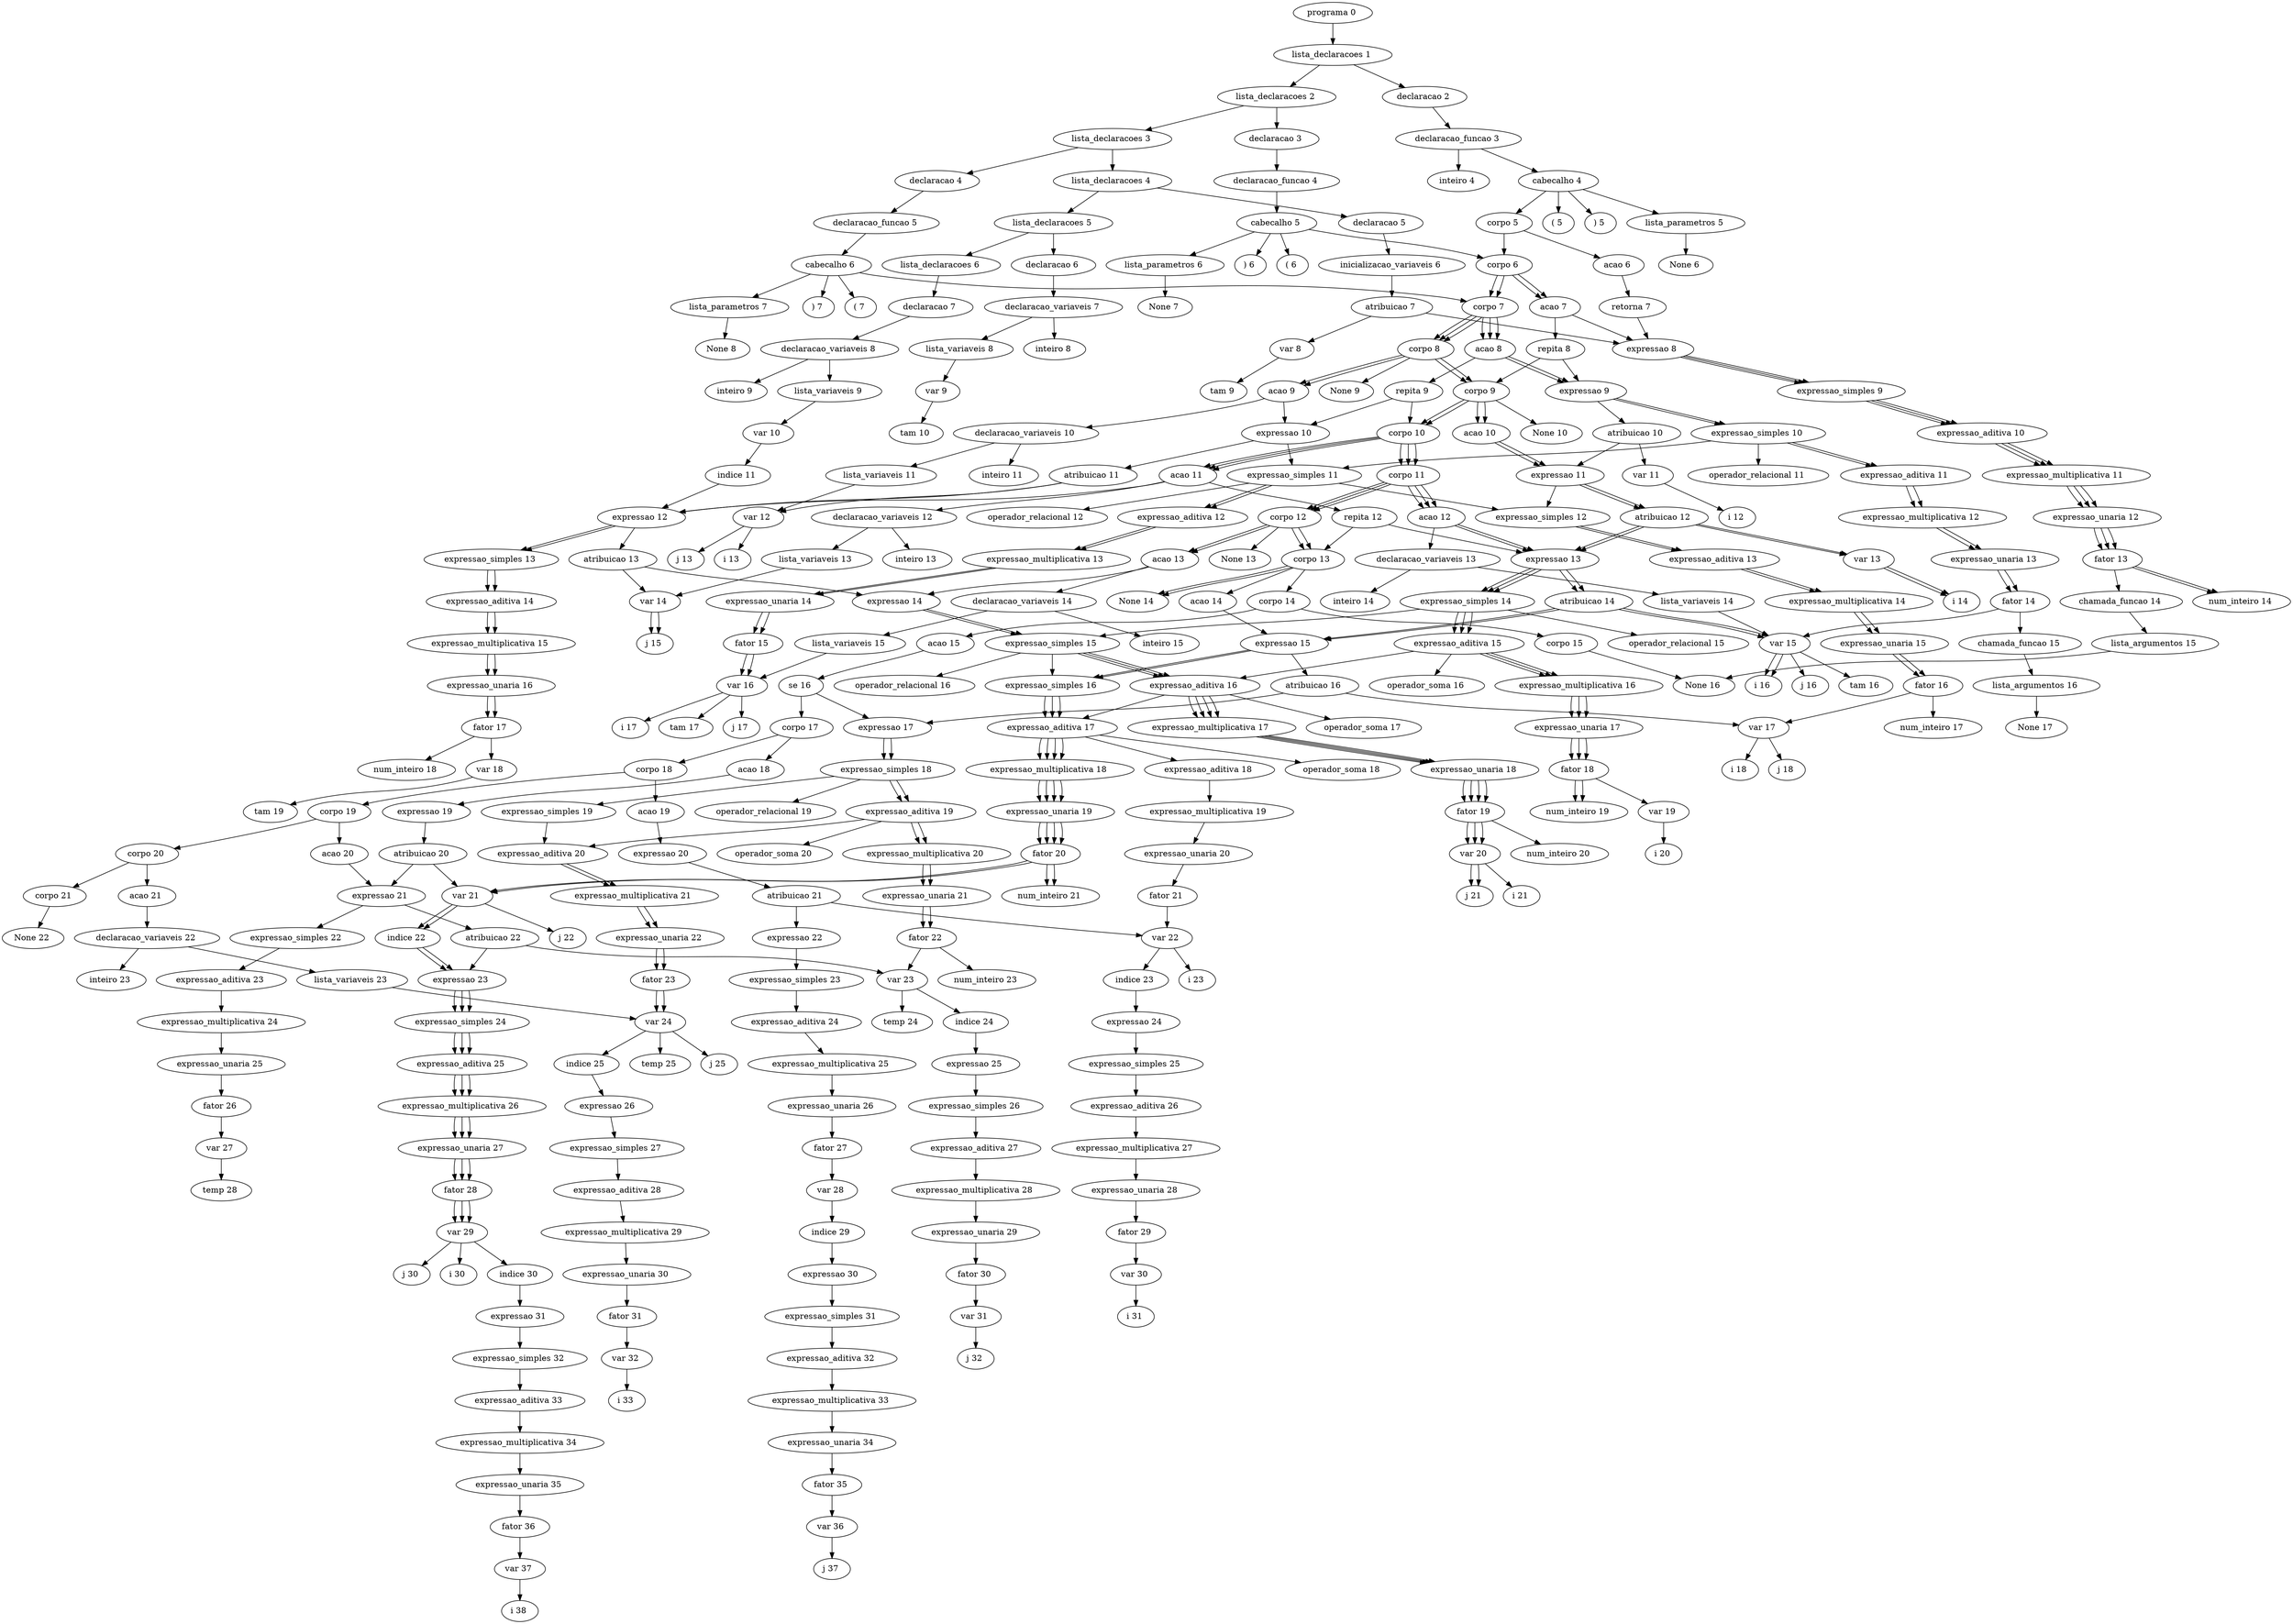 digraph G {
	"programa 0 " -> "lista_declaracoes 1 "
	"lista_declaracoes 1 " -> "lista_declaracoes 2 "
	"lista_declaracoes 2 " -> "lista_declaracoes 3 "
	"lista_declaracoes 3 " -> "lista_declaracoes 4 "
	"lista_declaracoes 4 " -> "lista_declaracoes 5 "
	"lista_declaracoes 5 " -> "lista_declaracoes 6 "
	"lista_declaracoes 6 " -> "declaracao 7 "
	"declaracao 7 " -> "declaracao_variaveis 8 "
	"declaracao_variaveis 8 " -> "inteiro 9 "
	"declaracao_variaveis 8 " -> "lista_variaveis 9 "
	"lista_variaveis 9 " -> "var 10 "
	"var 10 " -> "indice 11 "
	"indice 11 " -> "expressao 12 "
	"expressao 12 " -> "expressao_simples 13 "
	"expressao_simples 13 " -> "expressao_aditiva 14 "
	"expressao_aditiva 14 " -> "expressao_multiplicativa 15 "
	"expressao_multiplicativa 15 " -> "expressao_unaria 16 "
	"expressao_unaria 16 " -> "fator 17 "
	"fator 17 " -> "num_inteiro 18 "
	"lista_declaracoes 5 " -> "declaracao 6 "
	"declaracao 6 " -> "declaracao_variaveis 7 "
	"declaracao_variaveis 7 " -> "inteiro 8 "
	"declaracao_variaveis 7 " -> "lista_variaveis 8 "
	"lista_variaveis 8 " -> "var 9 "
	"var 9 " -> "tam 10 "
	"lista_declaracoes 4 " -> "declaracao 5 "
	"declaracao 5 " -> "inicializacao_variaveis 6 "
	"inicializacao_variaveis 6 " -> "atribuicao 7 "
	"atribuicao 7 " -> "var 8 "
	"var 8 " -> "tam 9 "
	"atribuicao 7 " -> "expressao 8 "
	"expressao 8 " -> "expressao_simples 9 "
	"expressao_simples 9 " -> "expressao_aditiva 10 "
	"expressao_aditiva 10 " -> "expressao_multiplicativa 11 "
	"expressao_multiplicativa 11 " -> "expressao_unaria 12 "
	"expressao_unaria 12 " -> "fator 13 "
	"fator 13 " -> "num_inteiro 14 "
	"lista_declaracoes 3 " -> "declaracao 4 "
	"declaracao 4 " -> "declaracao_funcao 5 "
	"declaracao_funcao 5 " -> "cabecalho 6 "
	"cabecalho 6 " -> "( 7 "
	"cabecalho 6 " -> "lista_parametros 7 "
	"lista_parametros 7 " -> "None 8 "
	"cabecalho 6 " -> ") 7 "
	"cabecalho 6 " -> "corpo 7 "
	"corpo 7 " -> "corpo 8 "
	"corpo 8 " -> "corpo 9 "
	"corpo 9 " -> "corpo 10 "
	"corpo 10 " -> "corpo 11 "
	"corpo 11 " -> "corpo 12 "
	"corpo 12 " -> "None 13 "
	"corpo 11 " -> "acao 12 "
	"acao 12 " -> "declaracao_variaveis 13 "
	"declaracao_variaveis 13 " -> "inteiro 14 "
	"declaracao_variaveis 13 " -> "lista_variaveis 14 "
	"lista_variaveis 14 " -> "var 15 "
	"var 15 " -> "i 16 "
	"corpo 10 " -> "acao 11 "
	"acao 11 " -> "declaracao_variaveis 12 "
	"declaracao_variaveis 12 " -> "inteiro 13 "
	"declaracao_variaveis 12 " -> "lista_variaveis 13 "
	"lista_variaveis 13 " -> "var 14 "
	"var 14 " -> "j 15 "
	"corpo 9 " -> "acao 10 "
	"acao 10 " -> "expressao 11 "
	"expressao 11 " -> "atribuicao 12 "
	"atribuicao 12 " -> "var 13 "
	"var 13 " -> "i 14 "
	"atribuicao 12 " -> "expressao 13 "
	"expressao 13 " -> "expressao_simples 14 "
	"expressao_simples 14 " -> "expressao_aditiva 15 "
	"expressao_aditiva 15 " -> "expressao_multiplicativa 16 "
	"expressao_multiplicativa 16 " -> "expressao_unaria 17 "
	"expressao_unaria 17 " -> "fator 18 "
	"fator 18 " -> "num_inteiro 19 "
	"corpo 8 " -> "acao 9 "
	"acao 9 " -> "expressao 10 "
	"expressao 10 " -> "atribuicao 11 "
	"atribuicao 11 " -> "var 12 "
	"var 12 " -> "j 13 "
	"atribuicao 11 " -> "expressao 12 "
	"expressao 12 " -> "expressao_simples 13 "
	"expressao_simples 13 " -> "expressao_aditiva 14 "
	"expressao_aditiva 14 " -> "expressao_multiplicativa 15 "
	"expressao_multiplicativa 15 " -> "expressao_unaria 16 "
	"expressao_unaria 16 " -> "fator 17 "
	"fator 17 " -> "var 18 "
	"var 18 " -> "tam 19 "
	"corpo 7 " -> "acao 8 "
	"acao 8 " -> "repita 9 "
	"repita 9 " -> "corpo 10 "
	"corpo 10 " -> "corpo 11 "
	"corpo 11 " -> "corpo 12 "
	"corpo 12 " -> "corpo 13 "
	"corpo 13 " -> "None 14 "
	"corpo 12 " -> "acao 13 "
	"acao 13 " -> "expressao 14 "
	"expressao 14 " -> "expressao_simples 15 "
	"expressao_simples 15 " -> "expressao_simples 16 "
	"expressao_simples 16 " -> "expressao_aditiva 17 "
	"expressao_aditiva 17 " -> "expressao_multiplicativa 18 "
	"expressao_multiplicativa 18 " -> "expressao_unaria 19 "
	"expressao_unaria 19 " -> "fator 20 "
	"fator 20 " -> "var 21 "
	"var 21 " -> "indice 22 "
	"indice 22 " -> "expressao 23 "
	"expressao 23 " -> "expressao_simples 24 "
	"expressao_simples 24 " -> "expressao_aditiva 25 "
	"expressao_aditiva 25 " -> "expressao_multiplicativa 26 "
	"expressao_multiplicativa 26 " -> "expressao_unaria 27 "
	"expressao_unaria 27 " -> "fator 28 "
	"fator 28 " -> "var 29 "
	"var 29 " -> "i 30 "
	"expressao_simples 15 " -> "operador_relacional 16 "
	"expressao_simples 15 " -> "expressao_aditiva 16 "
	"expressao_aditiva 16 " -> "expressao_multiplicativa 17 "
	"expressao_multiplicativa 17 " -> "expressao_unaria 18 "
	"expressao_unaria 18 " -> "fator 19 "
	"fator 19 " -> "var 20 "
	"var 20 " -> "j 21 "
	"corpo 11 " -> "acao 12 "
	"acao 12 " -> "expressao 13 "
	"expressao 13 " -> "atribuicao 14 "
	"atribuicao 14 " -> "var 15 "
	"var 15 " -> "i 16 "
	"atribuicao 14 " -> "expressao 15 "
	"expressao 15 " -> "expressao_simples 16 "
	"expressao_simples 16 " -> "expressao_aditiva 17 "
	"expressao_aditiva 17 " -> "expressao_aditiva 18 "
	"expressao_aditiva 18 " -> "expressao_multiplicativa 19 "
	"expressao_multiplicativa 19 " -> "expressao_unaria 20 "
	"expressao_unaria 20 " -> "fator 21 "
	"fator 21 " -> "var 22 "
	"var 22 " -> "i 23 "
	"expressao_aditiva 17 " -> "operador_soma 18 "
	"expressao_aditiva 17 " -> "expressao_multiplicativa 18 "
	"expressao_multiplicativa 18 " -> "expressao_unaria 19 "
	"expressao_unaria 19 " -> "fator 20 "
	"fator 20 " -> "num_inteiro 21 "
	"corpo 10 " -> "acao 11 "
	"acao 11 " -> "expressao 12 "
	"expressao 12 " -> "atribuicao 13 "
	"atribuicao 13 " -> "var 14 "
	"var 14 " -> "j 15 "
	"atribuicao 13 " -> "expressao 14 "
	"expressao 14 " -> "expressao_simples 15 "
	"expressao_simples 15 " -> "expressao_aditiva 16 "
	"expressao_aditiva 16 " -> "expressao_aditiva 17 "
	"expressao_aditiva 17 " -> "expressao_multiplicativa 18 "
	"expressao_multiplicativa 18 " -> "expressao_unaria 19 "
	"expressao_unaria 19 " -> "fator 20 "
	"fator 20 " -> "var 21 "
	"var 21 " -> "j 22 "
	"expressao_aditiva 16 " -> "operador_soma 17 "
	"expressao_aditiva 16 " -> "expressao_multiplicativa 17 "
	"expressao_multiplicativa 17 " -> "expressao_unaria 18 "
	"expressao_unaria 18 " -> "fator 19 "
	"fator 19 " -> "num_inteiro 20 "
	"repita 9 " -> "expressao 10 "
	"expressao 10 " -> "expressao_simples 11 "
	"expressao_simples 11 " -> "expressao_simples 12 "
	"expressao_simples 12 " -> "expressao_aditiva 13 "
	"expressao_aditiva 13 " -> "expressao_multiplicativa 14 "
	"expressao_multiplicativa 14 " -> "expressao_unaria 15 "
	"expressao_unaria 15 " -> "fator 16 "
	"fator 16 " -> "var 17 "
	"var 17 " -> "i 18 "
	"expressao_simples 11 " -> "operador_relacional 12 "
	"expressao_simples 11 " -> "expressao_aditiva 12 "
	"expressao_aditiva 12 " -> "expressao_multiplicativa 13 "
	"expressao_multiplicativa 13 " -> "expressao_unaria 14 "
	"expressao_unaria 14 " -> "fator 15 "
	"fator 15 " -> "var 16 "
	"var 16 " -> "tam 17 "
	"lista_declaracoes 2 " -> "declaracao 3 "
	"declaracao 3 " -> "declaracao_funcao 4 "
	"declaracao_funcao 4 " -> "cabecalho 5 "
	"cabecalho 5 " -> "( 6 "
	"cabecalho 5 " -> "lista_parametros 6 "
	"lista_parametros 6 " -> "None 7 "
	"cabecalho 5 " -> ") 6 "
	"cabecalho 5 " -> "corpo 6 "
	"corpo 6 " -> "corpo 7 "
	"corpo 7 " -> "corpo 8 "
	"corpo 8 " -> "corpo 9 "
	"corpo 9 " -> "None 10 "
	"corpo 8 " -> "acao 9 "
	"acao 9 " -> "declaracao_variaveis 10 "
	"declaracao_variaveis 10 " -> "inteiro 11 "
	"declaracao_variaveis 10 " -> "lista_variaveis 11 "
	"lista_variaveis 11 " -> "var 12 "
	"var 12 " -> "i 13 "
	"corpo 7 " -> "acao 8 "
	"acao 8 " -> "expressao 9 "
	"expressao 9 " -> "atribuicao 10 "
	"atribuicao 10 " -> "var 11 "
	"var 11 " -> "i 12 "
	"atribuicao 10 " -> "expressao 11 "
	"expressao 11 " -> "expressao_simples 12 "
	"expressao_simples 12 " -> "expressao_aditiva 13 "
	"expressao_aditiva 13 " -> "expressao_multiplicativa 14 "
	"expressao_multiplicativa 14 " -> "expressao_unaria 15 "
	"expressao_unaria 15 " -> "fator 16 "
	"fator 16 " -> "num_inteiro 17 "
	"corpo 6 " -> "acao 7 "
	"acao 7 " -> "repita 8 "
	"repita 8 " -> "corpo 9 "
	"corpo 9 " -> "corpo 10 "
	"corpo 10 " -> "corpo 11 "
	"corpo 11 " -> "corpo 12 "
	"corpo 12 " -> "corpo 13 "
	"corpo 13 " -> "None 14 "
	"corpo 12 " -> "acao 13 "
	"acao 13 " -> "declaracao_variaveis 14 "
	"declaracao_variaveis 14 " -> "inteiro 15 "
	"declaracao_variaveis 14 " -> "lista_variaveis 15 "
	"lista_variaveis 15 " -> "var 16 "
	"var 16 " -> "j 17 "
	"corpo 11 " -> "acao 12 "
	"acao 12 " -> "expressao 13 "
	"expressao 13 " -> "atribuicao 14 "
	"atribuicao 14 " -> "var 15 "
	"var 15 " -> "j 16 "
	"atribuicao 14 " -> "expressao 15 "
	"expressao 15 " -> "expressao_simples 16 "
	"expressao_simples 16 " -> "expressao_aditiva 17 "
	"expressao_aditiva 17 " -> "expressao_multiplicativa 18 "
	"expressao_multiplicativa 18 " -> "expressao_unaria 19 "
	"expressao_unaria 19 " -> "fator 20 "
	"fator 20 " -> "num_inteiro 21 "
	"corpo 10 " -> "acao 11 "
	"acao 11 " -> "repita 12 "
	"repita 12 " -> "corpo 13 "
	"corpo 13 " -> "corpo 14 "
	"corpo 14 " -> "corpo 15 "
	"corpo 15 " -> "None 16 "
	"corpo 14 " -> "acao 15 "
	"acao 15 " -> "se 16 "
	"se 16 " -> "expressao 17 "
	"expressao 17 " -> "expressao_simples 18 "
	"expressao_simples 18 " -> "expressao_simples 19 "
	"expressao_simples 19 " -> "expressao_aditiva 20 "
	"expressao_aditiva 20 " -> "expressao_multiplicativa 21 "
	"expressao_multiplicativa 21 " -> "expressao_unaria 22 "
	"expressao_unaria 22 " -> "fator 23 "
	"fator 23 " -> "var 24 "
	"var 24 " -> "indice 25 "
	"indice 25 " -> "expressao 26 "
	"expressao 26 " -> "expressao_simples 27 "
	"expressao_simples 27 " -> "expressao_aditiva 28 "
	"expressao_aditiva 28 " -> "expressao_multiplicativa 29 "
	"expressao_multiplicativa 29 " -> "expressao_unaria 30 "
	"expressao_unaria 30 " -> "fator 31 "
	"fator 31 " -> "var 32 "
	"var 32 " -> "i 33 "
	"expressao_simples 18 " -> "operador_relacional 19 "
	"expressao_simples 18 " -> "expressao_aditiva 19 "
	"expressao_aditiva 19 " -> "expressao_multiplicativa 20 "
	"expressao_multiplicativa 20 " -> "expressao_unaria 21 "
	"expressao_unaria 21 " -> "fator 22 "
	"fator 22 " -> "var 23 "
	"var 23 " -> "indice 24 "
	"indice 24 " -> "expressao 25 "
	"expressao 25 " -> "expressao_simples 26 "
	"expressao_simples 26 " -> "expressao_aditiva 27 "
	"expressao_aditiva 27 " -> "expressao_multiplicativa 28 "
	"expressao_multiplicativa 28 " -> "expressao_unaria 29 "
	"expressao_unaria 29 " -> "fator 30 "
	"fator 30 " -> "var 31 "
	"var 31 " -> "j 32 "
	"se 16 " -> "corpo 17 "
	"corpo 17 " -> "corpo 18 "
	"corpo 18 " -> "corpo 19 "
	"corpo 19 " -> "corpo 20 "
	"corpo 20 " -> "corpo 21 "
	"corpo 21 " -> "None 22 "
	"corpo 20 " -> "acao 21 "
	"acao 21 " -> "declaracao_variaveis 22 "
	"declaracao_variaveis 22 " -> "inteiro 23 "
	"declaracao_variaveis 22 " -> "lista_variaveis 23 "
	"lista_variaveis 23 " -> "var 24 "
	"var 24 " -> "temp 25 "
	"corpo 19 " -> "acao 20 "
	"acao 20 " -> "expressao 21 "
	"expressao 21 " -> "atribuicao 22 "
	"atribuicao 22 " -> "var 23 "
	"var 23 " -> "temp 24 "
	"atribuicao 22 " -> "expressao 23 "
	"expressao 23 " -> "expressao_simples 24 "
	"expressao_simples 24 " -> "expressao_aditiva 25 "
	"expressao_aditiva 25 " -> "expressao_multiplicativa 26 "
	"expressao_multiplicativa 26 " -> "expressao_unaria 27 "
	"expressao_unaria 27 " -> "fator 28 "
	"fator 28 " -> "var 29 "
	"var 29 " -> "indice 30 "
	"indice 30 " -> "expressao 31 "
	"expressao 31 " -> "expressao_simples 32 "
	"expressao_simples 32 " -> "expressao_aditiva 33 "
	"expressao_aditiva 33 " -> "expressao_multiplicativa 34 "
	"expressao_multiplicativa 34 " -> "expressao_unaria 35 "
	"expressao_unaria 35 " -> "fator 36 "
	"fator 36 " -> "var 37 "
	"var 37 " -> "i 38 "
	"corpo 18 " -> "acao 19 "
	"acao 19 " -> "expressao 20 "
	"expressao 20 " -> "atribuicao 21 "
	"atribuicao 21 " -> "var 22 "
	"var 22 " -> "indice 23 "
	"indice 23 " -> "expressao 24 "
	"expressao 24 " -> "expressao_simples 25 "
	"expressao_simples 25 " -> "expressao_aditiva 26 "
	"expressao_aditiva 26 " -> "expressao_multiplicativa 27 "
	"expressao_multiplicativa 27 " -> "expressao_unaria 28 "
	"expressao_unaria 28 " -> "fator 29 "
	"fator 29 " -> "var 30 "
	"var 30 " -> "i 31 "
	"atribuicao 21 " -> "expressao 22 "
	"expressao 22 " -> "expressao_simples 23 "
	"expressao_simples 23 " -> "expressao_aditiva 24 "
	"expressao_aditiva 24 " -> "expressao_multiplicativa 25 "
	"expressao_multiplicativa 25 " -> "expressao_unaria 26 "
	"expressao_unaria 26 " -> "fator 27 "
	"fator 27 " -> "var 28 "
	"var 28 " -> "indice 29 "
	"indice 29 " -> "expressao 30 "
	"expressao 30 " -> "expressao_simples 31 "
	"expressao_simples 31 " -> "expressao_aditiva 32 "
	"expressao_aditiva 32 " -> "expressao_multiplicativa 33 "
	"expressao_multiplicativa 33 " -> "expressao_unaria 34 "
	"expressao_unaria 34 " -> "fator 35 "
	"fator 35 " -> "var 36 "
	"var 36 " -> "j 37 "
	"corpo 17 " -> "acao 18 "
	"acao 18 " -> "expressao 19 "
	"expressao 19 " -> "atribuicao 20 "
	"atribuicao 20 " -> "var 21 "
	"var 21 " -> "indice 22 "
	"indice 22 " -> "expressao 23 "
	"expressao 23 " -> "expressao_simples 24 "
	"expressao_simples 24 " -> "expressao_aditiva 25 "
	"expressao_aditiva 25 " -> "expressao_multiplicativa 26 "
	"expressao_multiplicativa 26 " -> "expressao_unaria 27 "
	"expressao_unaria 27 " -> "fator 28 "
	"fator 28 " -> "var 29 "
	"var 29 " -> "j 30 "
	"atribuicao 20 " -> "expressao 21 "
	"expressao 21 " -> "expressao_simples 22 "
	"expressao_simples 22 " -> "expressao_aditiva 23 "
	"expressao_aditiva 23 " -> "expressao_multiplicativa 24 "
	"expressao_multiplicativa 24 " -> "expressao_unaria 25 "
	"expressao_unaria 25 " -> "fator 26 "
	"fator 26 " -> "var 27 "
	"var 27 " -> "temp 28 "
	"corpo 13 " -> "acao 14 "
	"acao 14 " -> "expressao 15 "
	"expressao 15 " -> "atribuicao 16 "
	"atribuicao 16 " -> "var 17 "
	"var 17 " -> "j 18 "
	"atribuicao 16 " -> "expressao 17 "
	"expressao 17 " -> "expressao_simples 18 "
	"expressao_simples 18 " -> "expressao_aditiva 19 "
	"expressao_aditiva 19 " -> "expressao_aditiva 20 "
	"expressao_aditiva 20 " -> "expressao_multiplicativa 21 "
	"expressao_multiplicativa 21 " -> "expressao_unaria 22 "
	"expressao_unaria 22 " -> "fator 23 "
	"fator 23 " -> "var 24 "
	"var 24 " -> "j 25 "
	"expressao_aditiva 19 " -> "operador_soma 20 "
	"expressao_aditiva 19 " -> "expressao_multiplicativa 20 "
	"expressao_multiplicativa 20 " -> "expressao_unaria 21 "
	"expressao_unaria 21 " -> "fator 22 "
	"fator 22 " -> "num_inteiro 23 "
	"repita 12 " -> "expressao 13 "
	"expressao 13 " -> "expressao_simples 14 "
	"expressao_simples 14 " -> "expressao_simples 15 "
	"expressao_simples 15 " -> "expressao_aditiva 16 "
	"expressao_aditiva 16 " -> "expressao_multiplicativa 17 "
	"expressao_multiplicativa 17 " -> "expressao_unaria 18 "
	"expressao_unaria 18 " -> "fator 19 "
	"fator 19 " -> "var 20 "
	"var 20 " -> "j 21 "
	"expressao_simples 14 " -> "operador_relacional 15 "
	"expressao_simples 14 " -> "expressao_aditiva 15 "
	"expressao_aditiva 15 " -> "expressao_multiplicativa 16 "
	"expressao_multiplicativa 16 " -> "expressao_unaria 17 "
	"expressao_unaria 17 " -> "fator 18 "
	"fator 18 " -> "var 19 "
	"var 19 " -> "i 20 "
	"corpo 9 " -> "acao 10 "
	"acao 10 " -> "expressao 11 "
	"expressao 11 " -> "atribuicao 12 "
	"atribuicao 12 " -> "var 13 "
	"var 13 " -> "i 14 "
	"atribuicao 12 " -> "expressao 13 "
	"expressao 13 " -> "expressao_simples 14 "
	"expressao_simples 14 " -> "expressao_aditiva 15 "
	"expressao_aditiva 15 " -> "expressao_aditiva 16 "
	"expressao_aditiva 16 " -> "expressao_multiplicativa 17 "
	"expressao_multiplicativa 17 " -> "expressao_unaria 18 "
	"expressao_unaria 18 " -> "fator 19 "
	"fator 19 " -> "var 20 "
	"var 20 " -> "i 21 "
	"expressao_aditiva 15 " -> "operador_soma 16 "
	"expressao_aditiva 15 " -> "expressao_multiplicativa 16 "
	"expressao_multiplicativa 16 " -> "expressao_unaria 17 "
	"expressao_unaria 17 " -> "fator 18 "
	"fator 18 " -> "num_inteiro 19 "
	"repita 8 " -> "expressao 9 "
	"expressao 9 " -> "expressao_simples 10 "
	"expressao_simples 10 " -> "expressao_simples 11 "
	"expressao_simples 11 " -> "expressao_aditiva 12 "
	"expressao_aditiva 12 " -> "expressao_multiplicativa 13 "
	"expressao_multiplicativa 13 " -> "expressao_unaria 14 "
	"expressao_unaria 14 " -> "fator 15 "
	"fator 15 " -> "var 16 "
	"var 16 " -> "i 17 "
	"expressao_simples 10 " -> "operador_relacional 11 "
	"expressao_simples 10 " -> "expressao_aditiva 11 "
	"expressao_aditiva 11 " -> "expressao_multiplicativa 12 "
	"expressao_multiplicativa 12 " -> "expressao_unaria 13 "
	"expressao_unaria 13 " -> "fator 14 "
	"fator 14 " -> "var 15 "
	"var 15 " -> "tam 16 "
	"lista_declaracoes 1 " -> "declaracao 2 "
	"declaracao 2 " -> "declaracao_funcao 3 "
	"declaracao_funcao 3 " -> "inteiro 4 "
	"declaracao_funcao 3 " -> "cabecalho 4 "
	"cabecalho 4 " -> "( 5 "
	"cabecalho 4 " -> "lista_parametros 5 "
	"lista_parametros 5 " -> "None 6 "
	"cabecalho 4 " -> ") 5 "
	"cabecalho 4 " -> "corpo 5 "
	"corpo 5 " -> "corpo 6 "
	"corpo 6 " -> "corpo 7 "
	"corpo 7 " -> "corpo 8 "
	"corpo 8 " -> "None 9 "
	"corpo 7 " -> "acao 8 "
	"acao 8 " -> "expressao 9 "
	"expressao 9 " -> "expressao_simples 10 "
	"expressao_simples 10 " -> "expressao_aditiva 11 "
	"expressao_aditiva 11 " -> "expressao_multiplicativa 12 "
	"expressao_multiplicativa 12 " -> "expressao_unaria 13 "
	"expressao_unaria 13 " -> "fator 14 "
	"fator 14 " -> "chamada_funcao 15 "
	"chamada_funcao 15 " -> "lista_argumentos 16 "
	"lista_argumentos 16 " -> "None 17 "
	"corpo 6 " -> "acao 7 "
	"acao 7 " -> "expressao 8 "
	"expressao 8 " -> "expressao_simples 9 "
	"expressao_simples 9 " -> "expressao_aditiva 10 "
	"expressao_aditiva 10 " -> "expressao_multiplicativa 11 "
	"expressao_multiplicativa 11 " -> "expressao_unaria 12 "
	"expressao_unaria 12 " -> "fator 13 "
	"fator 13 " -> "chamada_funcao 14 "
	"chamada_funcao 14 " -> "lista_argumentos 15 "
	"lista_argumentos 15 " -> "None 16 "
	"corpo 5 " -> "acao 6 "
	"acao 6 " -> "retorna 7 "
	"retorna 7 " -> "expressao 8 "
	"expressao 8 " -> "expressao_simples 9 "
	"expressao_simples 9 " -> "expressao_aditiva 10 "
	"expressao_aditiva 10 " -> "expressao_multiplicativa 11 "
	"expressao_multiplicativa 11 " -> "expressao_unaria 12 "
	"expressao_unaria 12 " -> "fator 13 "
	"fator 13 " -> "num_inteiro 14 "
}
